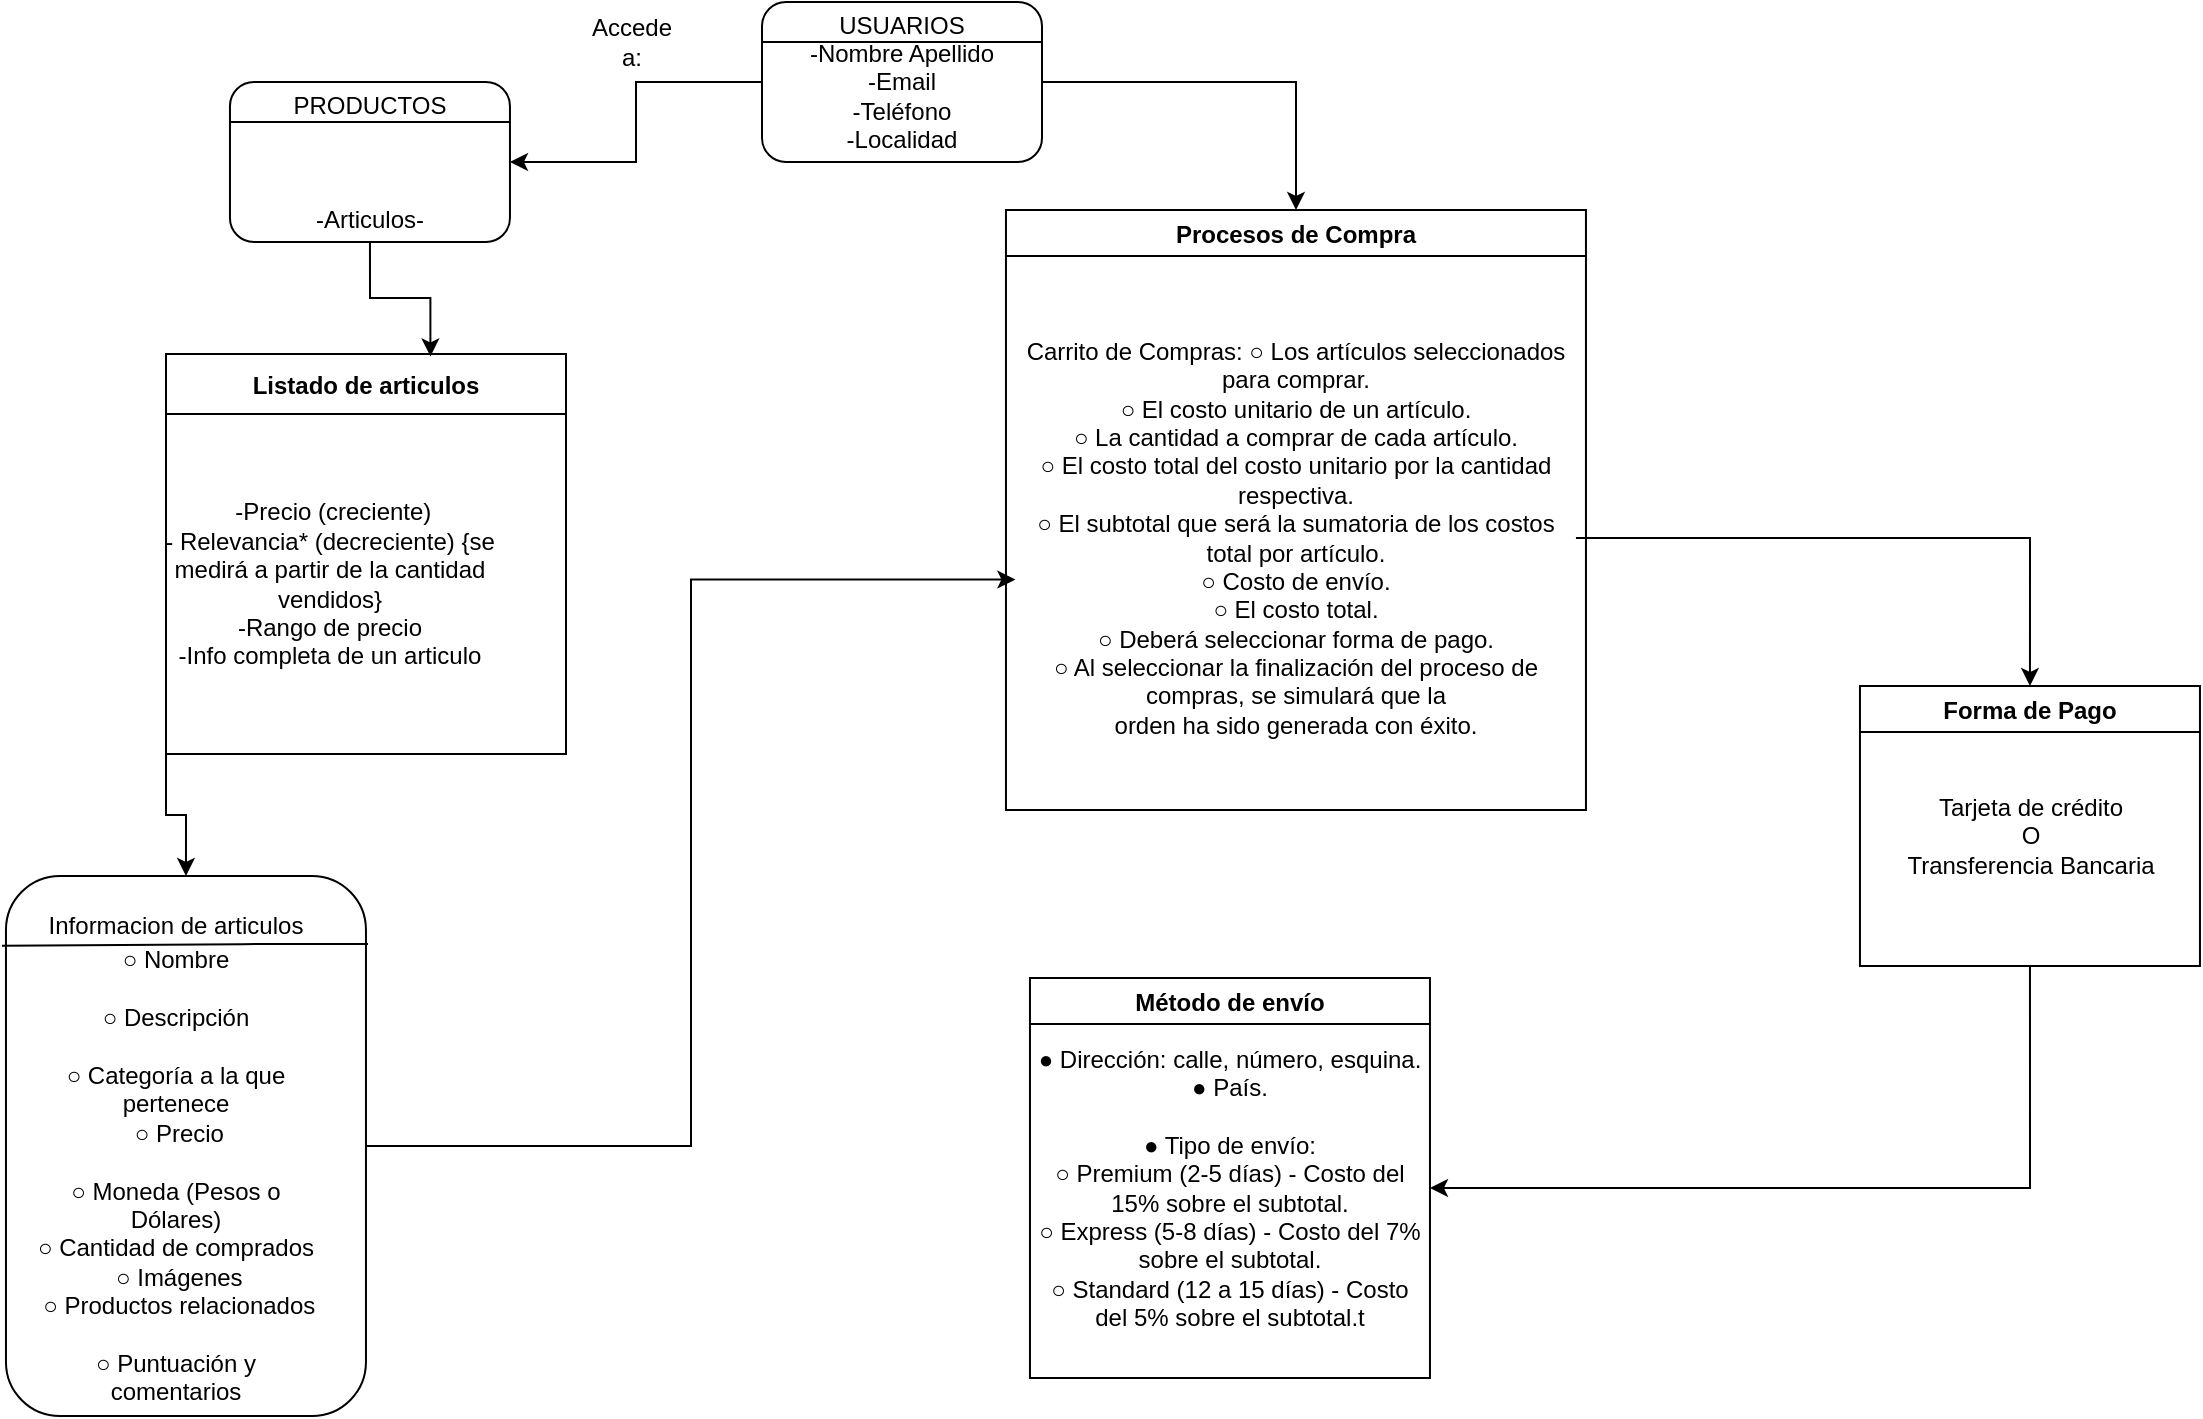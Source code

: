 <mxfile version="14.9.6" type="github">
  <diagram name="Page-1" id="c4acf3e9-155e-7222-9cf6-157b1a14988f">
    <mxGraphModel dx="1447" dy="1808" grid="1" gridSize="10" guides="1" tooltips="1" connect="1" arrows="1" fold="1" page="1" pageScale="1" pageWidth="850" pageHeight="1100" background="none" math="0" shadow="0">
      <root>
        <mxCell id="0" />
        <mxCell id="1" parent="0" />
        <mxCell id="taq9SUVgvSad8din_OLi-8" style="edgeStyle=orthogonalEdgeStyle;rounded=0;orthogonalLoop=1;jettySize=auto;html=1;exitX=0;exitY=0.5;exitDx=0;exitDy=0;" edge="1" parent="1" source="beOxGJcbKYumJ8Pze_IX-9" target="taq9SUVgvSad8din_OLi-6">
          <mxGeometry relative="1" as="geometry" />
        </mxCell>
        <mxCell id="taq9SUVgvSad8din_OLi-14" style="edgeStyle=orthogonalEdgeStyle;rounded=0;orthogonalLoop=1;jettySize=auto;html=1;exitX=1;exitY=0.5;exitDx=0;exitDy=0;" edge="1" parent="1" source="beOxGJcbKYumJ8Pze_IX-9" target="beOxGJcbKYumJ8Pze_IX-16">
          <mxGeometry relative="1" as="geometry" />
        </mxCell>
        <mxCell id="beOxGJcbKYumJ8Pze_IX-9" value="USUARIOS&lt;br&gt;-Nombre Apellido&lt;br&gt;-Email&lt;br&gt;-Teléfono&lt;br&gt;-Localidad&lt;br&gt;" style="rounded=1;whiteSpace=wrap;html=1;" parent="1" vertex="1">
          <mxGeometry x="470" y="-1070" width="140" height="80" as="geometry" />
        </mxCell>
        <mxCell id="taq9SUVgvSad8din_OLi-15" style="edgeStyle=orthogonalEdgeStyle;rounded=0;orthogonalLoop=1;jettySize=auto;html=1;exitX=1;exitY=0.5;exitDx=0;exitDy=0;entryX=-0.001;entryY=0.567;entryDx=0;entryDy=0;entryPerimeter=0;" edge="1" parent="1" source="beOxGJcbKYumJ8Pze_IX-10" target="beOxGJcbKYumJ8Pze_IX-17">
          <mxGeometry relative="1" as="geometry" />
        </mxCell>
        <mxCell id="beOxGJcbKYumJ8Pze_IX-10" value="" style="rounded=1;whiteSpace=wrap;html=1;" parent="1" vertex="1">
          <mxGeometry x="91.98" y="-633" width="180" height="270" as="geometry" />
        </mxCell>
        <mxCell id="beOxGJcbKYumJ8Pze_IX-11" value="" style="endArrow=none;html=1;exitX=-0.011;exitY=0.129;exitDx=0;exitDy=0;exitPerimeter=0;" parent="1" source="beOxGJcbKYumJ8Pze_IX-10" edge="1">
          <mxGeometry width="50" height="50" relative="1" as="geometry">
            <mxPoint x="111.98" y="-583" as="sourcePoint" />
            <mxPoint x="272.98" y="-599" as="targetPoint" />
            <Array as="points">
              <mxPoint x="220" y="-599" />
            </Array>
          </mxGeometry>
        </mxCell>
        <mxCell id="beOxGJcbKYumJ8Pze_IX-12" value="Informacion de articulos" style="text;html=1;strokeColor=none;fillColor=none;align=center;verticalAlign=middle;whiteSpace=wrap;rounded=0;" parent="1" vertex="1">
          <mxGeometry x="106.98" y="-623" width="140" height="30" as="geometry" />
        </mxCell>
        <mxCell id="beOxGJcbKYumJ8Pze_IX-13" value="○ Nombre&lt;br/&gt;&lt;br&gt;○ Descripción&lt;br/&gt;&lt;br&gt;○ Categoría a la que pertenece&lt;br&gt;&amp;nbsp;○ Precio&lt;br/&gt;&lt;br&gt;○ Moneda (Pesos o Dólares)&lt;br/&gt;○ Cantidad de comprados&lt;br&gt;&amp;nbsp;○ Imágenes&lt;br&gt;&amp;nbsp;○ Productos relacionados&lt;br/&gt;&lt;br&gt;○ Puntuación y comentarios&lt;br/&gt;" style="text;html=1;strokeColor=none;fillColor=none;align=center;verticalAlign=middle;whiteSpace=wrap;rounded=0;" parent="1" vertex="1">
          <mxGeometry x="101.98" y="-553" width="150" height="140" as="geometry" />
        </mxCell>
        <mxCell id="taq9SUVgvSad8din_OLi-13" style="edgeStyle=orthogonalEdgeStyle;rounded=0;orthogonalLoop=1;jettySize=auto;html=1;exitX=0;exitY=1;exitDx=0;exitDy=0;entryX=0.5;entryY=0;entryDx=0;entryDy=0;" edge="1" parent="1" source="beOxGJcbKYumJ8Pze_IX-14" target="beOxGJcbKYumJ8Pze_IX-10">
          <mxGeometry relative="1" as="geometry">
            <mxPoint x="190" y="-664" as="targetPoint" />
          </mxGeometry>
        </mxCell>
        <mxCell id="beOxGJcbKYumJ8Pze_IX-14" value="Listado de articulos" style="swimlane;startSize=30;" parent="1" vertex="1">
          <mxGeometry x="172" y="-894" width="200" height="200" as="geometry" />
        </mxCell>
        <mxCell id="beOxGJcbKYumJ8Pze_IX-15" value="&amp;nbsp;-Precio (creciente)&lt;br&gt;- Relevancia* (decreciente) {se medirá a partir de la cantidad vendidos}&lt;br&gt;-Rango de precio&lt;br&gt;-Info completa de un articulo" style="text;html=1;strokeColor=none;fillColor=none;align=center;verticalAlign=middle;whiteSpace=wrap;rounded=0;" parent="1" vertex="1">
          <mxGeometry x="163.98" y="-844" width="180" height="130" as="geometry" />
        </mxCell>
        <mxCell id="beOxGJcbKYumJ8Pze_IX-16" value="Procesos de Compra" style="swimlane;" parent="1" vertex="1">
          <mxGeometry x="591.98" y="-966" width="290" height="300" as="geometry" />
        </mxCell>
        <mxCell id="beOxGJcbKYumJ8Pze_IX-17" value="Carrito de Compras:&amp;nbsp;○ Los artículos seleccionados para comprar.&lt;br/&gt;○ El costo unitario de un artículo.&lt;br/&gt;○ La cantidad a comprar de cada artículo.&lt;br/&gt;○ El costo total del costo unitario por la cantidad respectiva.&lt;br/&gt;○ El subtotal que será la sumatoria de los costos total por artículo.&lt;br/&gt;○ Costo de envío.&lt;br/&gt;○ El costo total.&lt;br/&gt;○ Deberá seleccionar forma de pago.&lt;br/&gt;○ Al seleccionar la finalización del proceso de compras, se simulará que la&lt;br/&gt;orden ha sido generada con éxito." style="text;html=1;strokeColor=none;fillColor=none;align=center;verticalAlign=middle;whiteSpace=wrap;rounded=0;" parent="beOxGJcbKYumJ8Pze_IX-16" vertex="1">
          <mxGeometry x="5" y="9" width="280" height="310" as="geometry" />
        </mxCell>
        <mxCell id="beOxGJcbKYumJ8Pze_IX-18" value="Método de envío" style="swimlane;" parent="1" vertex="1">
          <mxGeometry x="603.98" y="-582" width="200" height="200" as="geometry" />
        </mxCell>
        <mxCell id="beOxGJcbKYumJ8Pze_IX-19" value="● Dirección: calle, número, esquina.&lt;br/&gt;● País.&lt;br/&gt;&lt;br&gt;● Tipo de envío:&lt;br/&gt;○ Premium (2-5 días) - Costo del 15% sobre el subtotal.&lt;br/&gt;○ Express (5-8 días) - Costo del 7% sobre el subtotal.&lt;br/&gt;○ Standard (12 a 15 días) - Costo del 5% sobre el subtotal.t" style="text;html=1;strokeColor=none;fillColor=none;align=center;verticalAlign=middle;whiteSpace=wrap;rounded=0;" parent="beOxGJcbKYumJ8Pze_IX-18" vertex="1">
          <mxGeometry y="30" width="200" height="150" as="geometry" />
        </mxCell>
        <mxCell id="taq9SUVgvSad8din_OLi-17" style="edgeStyle=orthogonalEdgeStyle;rounded=0;orthogonalLoop=1;jettySize=auto;html=1;exitX=0.5;exitY=1;exitDx=0;exitDy=0;entryX=1;entryY=0.5;entryDx=0;entryDy=0;" edge="1" parent="1" source="beOxGJcbKYumJ8Pze_IX-20" target="beOxGJcbKYumJ8Pze_IX-19">
          <mxGeometry relative="1" as="geometry" />
        </mxCell>
        <mxCell id="beOxGJcbKYumJ8Pze_IX-20" value="Forma de Pago" style="swimlane;" parent="1" vertex="1">
          <mxGeometry x="1018.98" y="-728" width="170" height="140" as="geometry" />
        </mxCell>
        <mxCell id="beOxGJcbKYumJ8Pze_IX-21" value="Tarjeta de crédito&lt;br&gt;O&lt;br&gt;Transferencia Bancaria" style="text;html=1;align=center;verticalAlign=middle;resizable=0;points=[];autosize=1;strokeColor=none;" parent="beOxGJcbKYumJ8Pze_IX-20" vertex="1">
          <mxGeometry x="15" y="50" width="140" height="50" as="geometry" />
        </mxCell>
        <mxCell id="taq9SUVgvSad8din_OLi-1" value="" style="endArrow=none;html=1;exitX=0;exitY=0.25;exitDx=0;exitDy=0;entryX=1;entryY=0.25;entryDx=0;entryDy=0;" edge="1" parent="1" source="beOxGJcbKYumJ8Pze_IX-9" target="beOxGJcbKYumJ8Pze_IX-9">
          <mxGeometry width="50" height="50" relative="1" as="geometry">
            <mxPoint x="-19" y="-770" as="sourcePoint" />
            <mxPoint x="31" y="-820" as="targetPoint" />
          </mxGeometry>
        </mxCell>
        <mxCell id="taq9SUVgvSad8din_OLi-12" style="edgeStyle=orthogonalEdgeStyle;rounded=0;orthogonalLoop=1;jettySize=auto;html=1;exitX=0.5;exitY=1;exitDx=0;exitDy=0;entryX=0.661;entryY=0.006;entryDx=0;entryDy=0;entryPerimeter=0;" edge="1" parent="1" source="taq9SUVgvSad8din_OLi-6" target="beOxGJcbKYumJ8Pze_IX-14">
          <mxGeometry relative="1" as="geometry" />
        </mxCell>
        <mxCell id="taq9SUVgvSad8din_OLi-6" value="PRODUCTOS&lt;br&gt;&lt;br&gt;&lt;br&gt;&lt;br&gt;-Articulos-" style="rounded=1;whiteSpace=wrap;html=1;" vertex="1" parent="1">
          <mxGeometry x="203.98" y="-1030" width="140" height="80" as="geometry" />
        </mxCell>
        <mxCell id="taq9SUVgvSad8din_OLi-7" value="" style="endArrow=none;html=1;exitX=0;exitY=0.25;exitDx=0;exitDy=0;entryX=1;entryY=0.25;entryDx=0;entryDy=0;" edge="1" source="taq9SUVgvSad8din_OLi-6" target="taq9SUVgvSad8din_OLi-6" parent="1">
          <mxGeometry width="50" height="50" relative="1" as="geometry">
            <mxPoint x="381" y="-770" as="sourcePoint" />
            <mxPoint x="431" y="-820" as="targetPoint" />
          </mxGeometry>
        </mxCell>
        <mxCell id="taq9SUVgvSad8din_OLi-9" value="Accede a:" style="text;html=1;strokeColor=none;fillColor=none;align=center;verticalAlign=middle;whiteSpace=wrap;rounded=0;" vertex="1" parent="1">
          <mxGeometry x="385" y="-1060" width="40" height="20" as="geometry" />
        </mxCell>
        <mxCell id="taq9SUVgvSad8din_OLi-16" style="edgeStyle=orthogonalEdgeStyle;rounded=0;orthogonalLoop=1;jettySize=auto;html=1;exitX=1;exitY=0.5;exitDx=0;exitDy=0;entryX=0.5;entryY=0;entryDx=0;entryDy=0;" edge="1" parent="1" source="beOxGJcbKYumJ8Pze_IX-17" target="beOxGJcbKYumJ8Pze_IX-20">
          <mxGeometry relative="1" as="geometry" />
        </mxCell>
      </root>
    </mxGraphModel>
  </diagram>
</mxfile>
